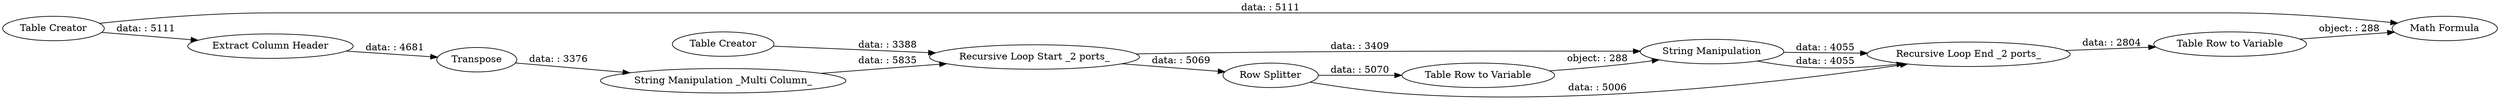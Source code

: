 digraph {
	"-7727732705470543823_21" [label="Table Row to Variable"]
	"-7727732705470543823_22" [label="Row Splitter"]
	"-7727732705470543823_11" [label="Recursive Loop Start _2 ports_"]
	"-7727732705470543823_12" [label=Transpose]
	"-7727732705470543823_6" [label="String Manipulation _Multi Column_"]
	"-7727732705470543823_2" [label="Table Creator"]
	"-7727732705470543823_5" [label="String Manipulation"]
	"-7727732705470543823_23" [label="Recursive Loop End _2 ports_"]
	"-7727732705470543823_25" [label="Math Formula"]
	"-7727732705470543823_24" [label="Table Row to Variable"]
	"-7727732705470543823_3" [label="Extract Column Header"]
	"-7727732705470543823_1" [label="Table Creator"]
	"-7727732705470543823_6" -> "-7727732705470543823_11" [label="data: : 5835"]
	"-7727732705470543823_2" -> "-7727732705470543823_3" [label="data: : 5111"]
	"-7727732705470543823_22" -> "-7727732705470543823_23" [label="data: : 5006"]
	"-7727732705470543823_3" -> "-7727732705470543823_12" [label="data: : 4681"]
	"-7727732705470543823_2" -> "-7727732705470543823_25" [label="data: : 5111"]
	"-7727732705470543823_12" -> "-7727732705470543823_6" [label="data: : 3376"]
	"-7727732705470543823_11" -> "-7727732705470543823_22" [label="data: : 5069"]
	"-7727732705470543823_22" -> "-7727732705470543823_21" [label="data: : 5070"]
	"-7727732705470543823_21" -> "-7727732705470543823_5" [label="object: : 288"]
	"-7727732705470543823_24" -> "-7727732705470543823_25" [label="object: : 288"]
	"-7727732705470543823_5" -> "-7727732705470543823_23" [label="data: : 4055"]
	"-7727732705470543823_5" -> "-7727732705470543823_23" [label="data: : 4055"]
	"-7727732705470543823_11" -> "-7727732705470543823_5" [label="data: : 3409"]
	"-7727732705470543823_23" -> "-7727732705470543823_24" [label="data: : 2804"]
	"-7727732705470543823_1" -> "-7727732705470543823_11" [label="data: : 3388"]
	rankdir=LR
}
